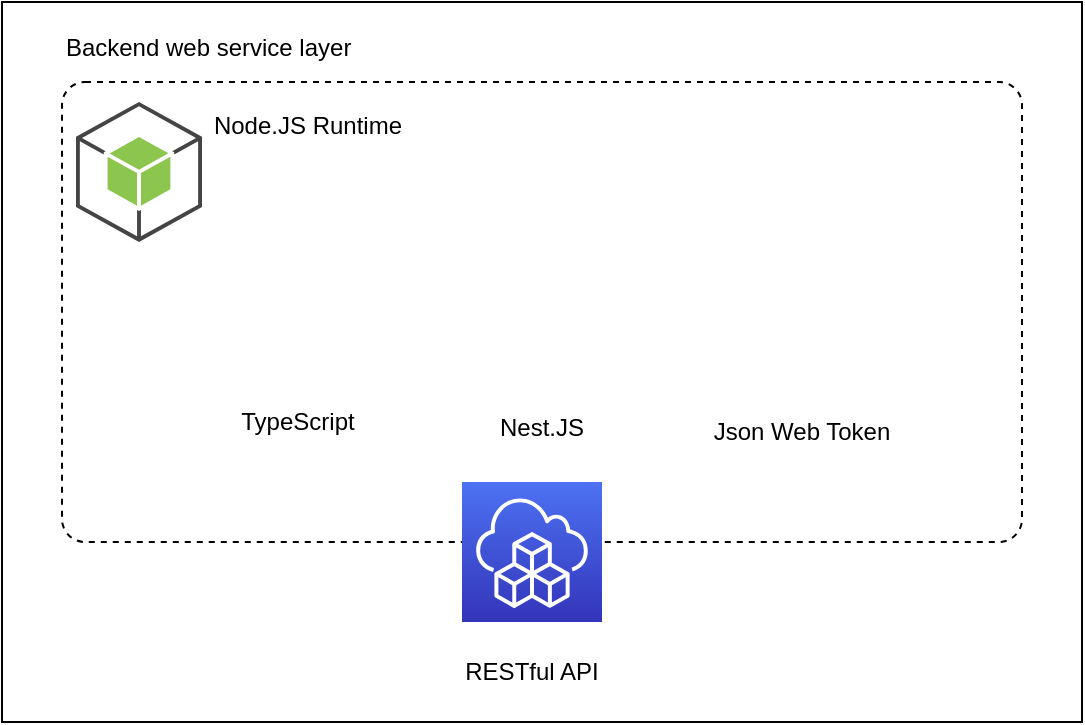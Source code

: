 <mxfile version="21.5.2" type="github">
  <diagram name="Page-1" id="UaAxi2kf_aMlE0EG1n3d">
    <mxGraphModel dx="1434" dy="627" grid="1" gridSize="10" guides="1" tooltips="1" connect="1" arrows="1" fold="1" page="1" pageScale="1" pageWidth="850" pageHeight="1100" math="0" shadow="0">
      <root>
        <mxCell id="0" />
        <mxCell id="1" parent="0" />
        <mxCell id="xvi-g76-RAbCNzxbi_2h-1" value="" style="rounded=0;whiteSpace=wrap;html=1;" vertex="1" parent="1">
          <mxGeometry x="120" y="160" width="540" height="360" as="geometry" />
        </mxCell>
        <mxCell id="xvi-g76-RAbCNzxbi_2h-8" value="" style="rounded=1;whiteSpace=wrap;html=1;arcSize=5;dashed=1;" vertex="1" parent="1">
          <mxGeometry x="150" y="200" width="480" height="230" as="geometry" />
        </mxCell>
        <mxCell id="xvi-g76-RAbCNzxbi_2h-9" value="RESTful API" style="text;html=1;strokeColor=none;fillColor=none;align=center;verticalAlign=middle;whiteSpace=wrap;rounded=0;" vertex="1" parent="1">
          <mxGeometry x="345" y="480" width="80" height="30" as="geometry" />
        </mxCell>
        <mxCell id="xvi-g76-RAbCNzxbi_2h-10" value="" style="outlineConnect=0;dashed=0;verticalLabelPosition=bottom;verticalAlign=top;align=center;html=1;shape=mxgraph.aws3.android;fillColor=#8CC64F;gradientColor=none;" vertex="1" parent="1">
          <mxGeometry x="157" y="210" width="63" height="70" as="geometry" />
        </mxCell>
        <mxCell id="xvi-g76-RAbCNzxbi_2h-11" value="Node.JS Runtime" style="text;html=1;strokeColor=none;fillColor=none;align=center;verticalAlign=middle;whiteSpace=wrap;rounded=0;" vertex="1" parent="1">
          <mxGeometry x="187" y="207" width="171.5" height="30" as="geometry" />
        </mxCell>
        <mxCell id="xvi-g76-RAbCNzxbi_2h-12" value="" style="sketch=0;points=[[0,0,0],[0.25,0,0],[0.5,0,0],[0.75,0,0],[1,0,0],[0,1,0],[0.25,1,0],[0.5,1,0],[0.75,1,0],[1,1,0],[0,0.25,0],[0,0.5,0],[0,0.75,0],[1,0.25,0],[1,0.5,0],[1,0.75,0]];outlineConnect=0;fontColor=#232F3E;gradientColor=#4D72F3;gradientDirection=north;fillColor=#3334B9;strokeColor=#ffffff;dashed=0;verticalLabelPosition=bottom;verticalAlign=top;align=center;html=1;fontSize=12;fontStyle=0;aspect=fixed;shape=mxgraph.aws4.resourceIcon;resIcon=mxgraph.aws4.cloud_development_kit;" vertex="1" parent="1">
          <mxGeometry x="350" y="400" width="70" height="70" as="geometry" />
        </mxCell>
        <mxCell id="xvi-g76-RAbCNzxbi_2h-13" value="" style="shape=image;imageAspect=0;aspect=fixed;verticalLabelPosition=bottom;verticalAlign=top;image=https://upload.wikimedia.org/wikipedia/commons/thumb/4/4c/Typescript_logo_2020.svg/2048px-Typescript_logo_2020.svg.png;" vertex="1" parent="1">
          <mxGeometry x="240" y="292.5" width="59.5" height="59.5" as="geometry" />
        </mxCell>
        <mxCell id="xvi-g76-RAbCNzxbi_2h-14" value="TypeScript" style="text;html=1;strokeColor=none;fillColor=none;align=center;verticalAlign=middle;whiteSpace=wrap;rounded=0;" vertex="1" parent="1">
          <mxGeometry x="228" y="355" width="80" height="30" as="geometry" />
        </mxCell>
        <mxCell id="xvi-g76-RAbCNzxbi_2h-15" value="" style="shape=image;imageAspect=0;aspect=fixed;verticalLabelPosition=bottom;verticalAlign=top;image=https://docs.nestjs.com/assets/logo-small.svg;" vertex="1" parent="1">
          <mxGeometry x="343.39" y="270" width="93.23" height="90" as="geometry" />
        </mxCell>
        <mxCell id="xvi-g76-RAbCNzxbi_2h-16" value="Nest.JS" style="text;html=1;strokeColor=none;fillColor=none;align=center;verticalAlign=middle;whiteSpace=wrap;rounded=0;" vertex="1" parent="1">
          <mxGeometry x="350" y="358" width="80" height="30" as="geometry" />
        </mxCell>
        <mxCell id="xvi-g76-RAbCNzxbi_2h-17" value="" style="shape=image;imageAspect=0;aspect=fixed;verticalLabelPosition=bottom;verticalAlign=top;image=https://seeklogo.com/images/J/jwt-logo-65D86B4640-seeklogo.com.png;" vertex="1" parent="1">
          <mxGeometry x="480" y="278.38" width="81.35" height="81.62" as="geometry" />
        </mxCell>
        <mxCell id="xvi-g76-RAbCNzxbi_2h-18" value="Json Web Token" style="text;html=1;strokeColor=none;fillColor=none;align=center;verticalAlign=middle;whiteSpace=wrap;rounded=0;" vertex="1" parent="1">
          <mxGeometry x="470" y="360" width="100" height="30" as="geometry" />
        </mxCell>
        <mxCell id="xvi-g76-RAbCNzxbi_2h-19" value="Backend web service layer&amp;nbsp;" style="text;html=1;strokeColor=none;fillColor=none;align=center;verticalAlign=middle;whiteSpace=wrap;rounded=0;" vertex="1" parent="1">
          <mxGeometry x="150" y="168" width="150" height="30" as="geometry" />
        </mxCell>
      </root>
    </mxGraphModel>
  </diagram>
</mxfile>
